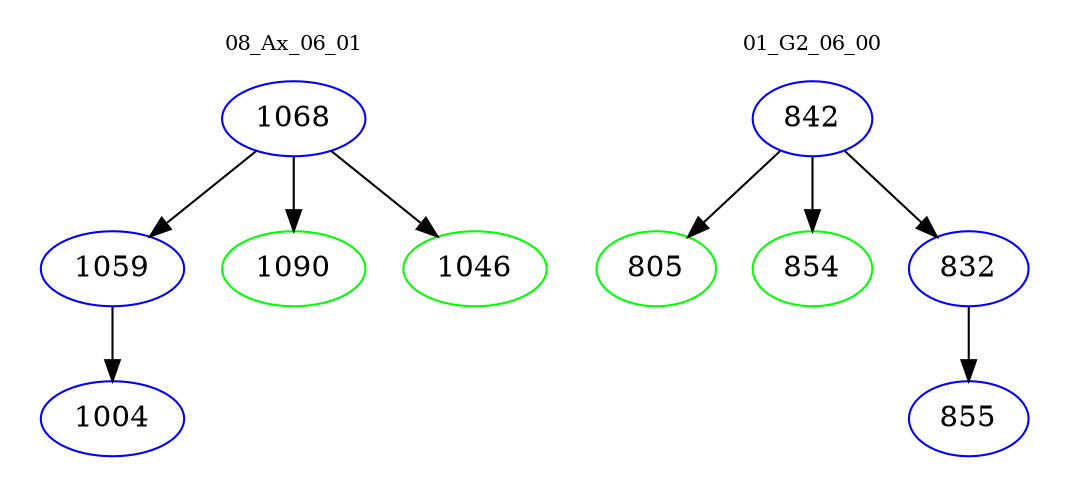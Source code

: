 digraph{
subgraph cluster_0 {
color = white
label = "08_Ax_06_01";
fontsize=10;
T0_1068 [label="1068", color="blue"]
T0_1068 -> T0_1059 [color="black"]
T0_1059 [label="1059", color="blue"]
T0_1059 -> T0_1004 [color="black"]
T0_1004 [label="1004", color="blue"]
T0_1068 -> T0_1090 [color="black"]
T0_1090 [label="1090", color="green"]
T0_1068 -> T0_1046 [color="black"]
T0_1046 [label="1046", color="green"]
}
subgraph cluster_1 {
color = white
label = "01_G2_06_00";
fontsize=10;
T1_842 [label="842", color="blue"]
T1_842 -> T1_805 [color="black"]
T1_805 [label="805", color="green"]
T1_842 -> T1_854 [color="black"]
T1_854 [label="854", color="green"]
T1_842 -> T1_832 [color="black"]
T1_832 [label="832", color="blue"]
T1_832 -> T1_855 [color="black"]
T1_855 [label="855", color="blue"]
}
}
